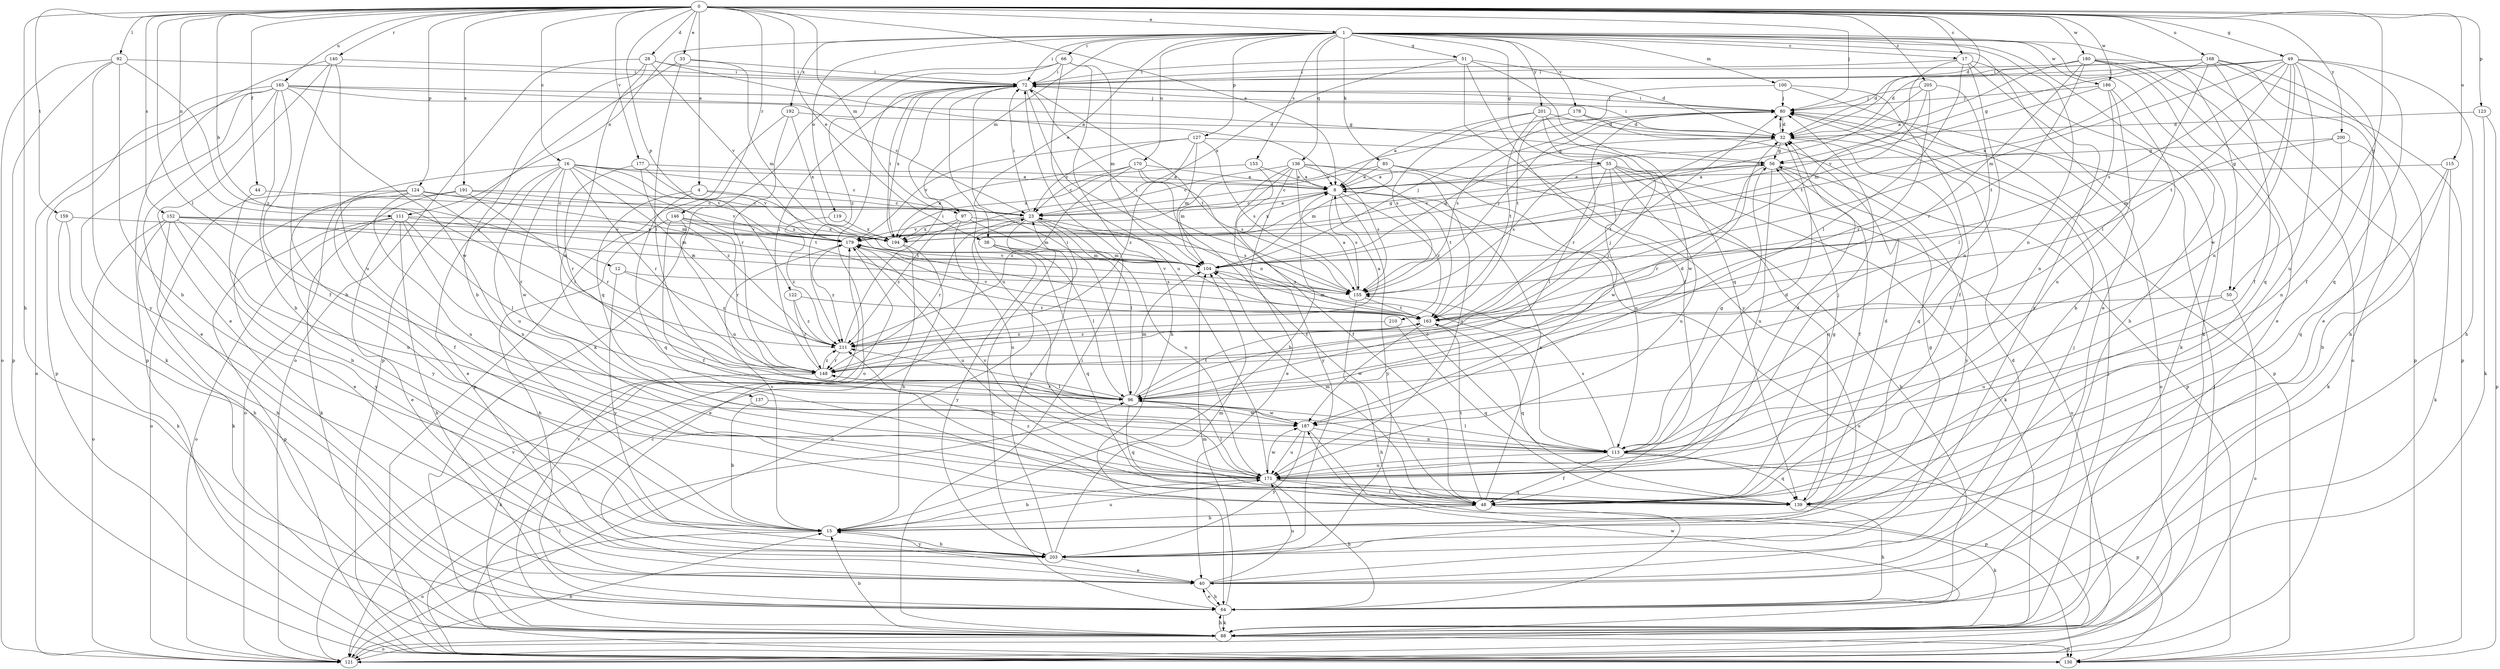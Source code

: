 strict digraph  {
0;
1;
4;
8;
12;
15;
16;
17;
23;
28;
32;
33;
38;
40;
44;
48;
49;
50;
51;
55;
56;
64;
66;
72;
80;
85;
88;
92;
96;
97;
100;
104;
111;
113;
115;
119;
121;
122;
123;
124;
127;
130;
136;
137;
139;
140;
146;
148;
152;
153;
155;
159;
163;
165;
168;
170;
171;
177;
178;
179;
180;
186;
187;
191;
192;
194;
200;
201;
203;
205;
210;
211;
0 -> 1  [label=a];
0 -> 4  [label=a];
0 -> 8  [label=a];
0 -> 12  [label=b];
0 -> 16  [label=c];
0 -> 17  [label=c];
0 -> 28  [label=d];
0 -> 32  [label=d];
0 -> 33  [label=e];
0 -> 38  [label=e];
0 -> 44  [label=f];
0 -> 49  [label=g];
0 -> 50  [label=g];
0 -> 64  [label=h];
0 -> 80  [label=j];
0 -> 92  [label=l];
0 -> 96  [label=l];
0 -> 97  [label=m];
0 -> 111  [label=n];
0 -> 115  [label=o];
0 -> 122  [label=p];
0 -> 123  [label=p];
0 -> 124  [label=p];
0 -> 140  [label=r];
0 -> 146  [label=r];
0 -> 152  [label=s];
0 -> 159  [label=t];
0 -> 165  [label=u];
0 -> 168  [label=u];
0 -> 177  [label=v];
0 -> 180  [label=w];
0 -> 186  [label=w];
0 -> 191  [label=x];
0 -> 200  [label=y];
0 -> 205  [label=z];
1 -> 17  [label=c];
1 -> 38  [label=e];
1 -> 40  [label=e];
1 -> 50  [label=g];
1 -> 51  [label=g];
1 -> 55  [label=g];
1 -> 64  [label=h];
1 -> 66  [label=i];
1 -> 72  [label=i];
1 -> 85  [label=k];
1 -> 88  [label=k];
1 -> 97  [label=m];
1 -> 100  [label=m];
1 -> 111  [label=n];
1 -> 113  [label=n];
1 -> 119  [label=o];
1 -> 127  [label=p];
1 -> 136  [label=q];
1 -> 153  [label=s];
1 -> 170  [label=u];
1 -> 178  [label=v];
1 -> 186  [label=w];
1 -> 192  [label=x];
1 -> 201  [label=y];
4 -> 23  [label=c];
4 -> 137  [label=q];
4 -> 139  [label=q];
4 -> 163  [label=t];
8 -> 23  [label=c];
8 -> 121  [label=o];
8 -> 155  [label=s];
8 -> 194  [label=x];
8 -> 203  [label=y];
8 -> 210  [label=z];
12 -> 155  [label=s];
12 -> 203  [label=y];
12 -> 211  [label=z];
15 -> 56  [label=g];
15 -> 121  [label=o];
15 -> 171  [label=u];
15 -> 179  [label=v];
15 -> 203  [label=y];
16 -> 8  [label=a];
16 -> 23  [label=c];
16 -> 40  [label=e];
16 -> 96  [label=l];
16 -> 121  [label=o];
16 -> 148  [label=r];
16 -> 163  [label=t];
16 -> 171  [label=u];
16 -> 179  [label=v];
16 -> 187  [label=w];
16 -> 211  [label=z];
17 -> 72  [label=i];
17 -> 88  [label=k];
17 -> 96  [label=l];
17 -> 113  [label=n];
17 -> 163  [label=t];
17 -> 203  [label=y];
23 -> 8  [label=a];
23 -> 64  [label=h];
23 -> 72  [label=i];
23 -> 96  [label=l];
23 -> 121  [label=o];
23 -> 148  [label=r];
23 -> 171  [label=u];
23 -> 179  [label=v];
28 -> 8  [label=a];
28 -> 15  [label=b];
28 -> 72  [label=i];
28 -> 113  [label=n];
28 -> 121  [label=o];
28 -> 179  [label=v];
32 -> 56  [label=g];
32 -> 72  [label=i];
32 -> 80  [label=j];
32 -> 139  [label=q];
32 -> 163  [label=t];
33 -> 72  [label=i];
33 -> 96  [label=l];
33 -> 104  [label=m];
33 -> 130  [label=p];
38 -> 96  [label=l];
38 -> 104  [label=m];
38 -> 139  [label=q];
38 -> 203  [label=y];
40 -> 32  [label=d];
40 -> 64  [label=h];
40 -> 80  [label=j];
40 -> 171  [label=u];
44 -> 15  [label=b];
44 -> 23  [label=c];
48 -> 8  [label=a];
48 -> 15  [label=b];
48 -> 56  [label=g];
48 -> 88  [label=k];
48 -> 104  [label=m];
48 -> 163  [label=t];
49 -> 32  [label=d];
49 -> 48  [label=f];
49 -> 56  [label=g];
49 -> 64  [label=h];
49 -> 72  [label=i];
49 -> 104  [label=m];
49 -> 113  [label=n];
49 -> 139  [label=q];
49 -> 155  [label=s];
49 -> 163  [label=t];
49 -> 171  [label=u];
49 -> 187  [label=w];
50 -> 121  [label=o];
50 -> 163  [label=t];
50 -> 171  [label=u];
51 -> 32  [label=d];
51 -> 48  [label=f];
51 -> 72  [label=i];
51 -> 139  [label=q];
51 -> 194  [label=x];
51 -> 203  [label=y];
55 -> 8  [label=a];
55 -> 88  [label=k];
55 -> 96  [label=l];
55 -> 121  [label=o];
55 -> 139  [label=q];
55 -> 155  [label=s];
55 -> 171  [label=u];
55 -> 187  [label=w];
56 -> 8  [label=a];
56 -> 48  [label=f];
56 -> 148  [label=r];
56 -> 171  [label=u];
56 -> 179  [label=v];
56 -> 203  [label=y];
64 -> 40  [label=e];
64 -> 88  [label=k];
64 -> 104  [label=m];
66 -> 64  [label=h];
66 -> 72  [label=i];
66 -> 88  [label=k];
66 -> 104  [label=m];
66 -> 171  [label=u];
66 -> 211  [label=z];
72 -> 80  [label=j];
72 -> 113  [label=n];
72 -> 121  [label=o];
72 -> 163  [label=t];
72 -> 171  [label=u];
72 -> 194  [label=x];
80 -> 32  [label=d];
80 -> 72  [label=i];
80 -> 121  [label=o];
80 -> 148  [label=r];
80 -> 155  [label=s];
85 -> 8  [label=a];
85 -> 23  [label=c];
85 -> 64  [label=h];
85 -> 104  [label=m];
85 -> 113  [label=n];
88 -> 15  [label=b];
88 -> 64  [label=h];
88 -> 72  [label=i];
88 -> 80  [label=j];
88 -> 121  [label=o];
88 -> 130  [label=p];
88 -> 179  [label=v];
88 -> 187  [label=w];
92 -> 15  [label=b];
92 -> 72  [label=i];
92 -> 121  [label=o];
92 -> 130  [label=p];
92 -> 203  [label=y];
92 -> 211  [label=z];
96 -> 32  [label=d];
96 -> 72  [label=i];
96 -> 104  [label=m];
96 -> 139  [label=q];
96 -> 148  [label=r];
96 -> 163  [label=t];
96 -> 187  [label=w];
96 -> 211  [label=z];
97 -> 104  [label=m];
97 -> 155  [label=s];
97 -> 171  [label=u];
97 -> 194  [label=x];
97 -> 211  [label=z];
100 -> 48  [label=f];
100 -> 80  [label=j];
100 -> 130  [label=p];
100 -> 163  [label=t];
104 -> 32  [label=d];
104 -> 80  [label=j];
104 -> 155  [label=s];
104 -> 179  [label=v];
111 -> 40  [label=e];
111 -> 64  [label=h];
111 -> 96  [label=l];
111 -> 104  [label=m];
111 -> 113  [label=n];
111 -> 121  [label=o];
111 -> 130  [label=p];
111 -> 194  [label=x];
113 -> 23  [label=c];
113 -> 32  [label=d];
113 -> 48  [label=f];
113 -> 56  [label=g];
113 -> 96  [label=l];
113 -> 130  [label=p];
113 -> 139  [label=q];
113 -> 155  [label=s];
113 -> 171  [label=u];
115 -> 8  [label=a];
115 -> 15  [label=b];
115 -> 88  [label=k];
115 -> 139  [label=q];
119 -> 194  [label=x];
119 -> 211  [label=z];
121 -> 15  [label=b];
121 -> 80  [label=j];
121 -> 179  [label=v];
122 -> 148  [label=r];
122 -> 163  [label=t];
122 -> 211  [label=z];
123 -> 32  [label=d];
123 -> 88  [label=k];
123 -> 130  [label=p];
124 -> 23  [label=c];
124 -> 48  [label=f];
124 -> 104  [label=m];
124 -> 121  [label=o];
124 -> 148  [label=r];
124 -> 171  [label=u];
124 -> 203  [label=y];
127 -> 23  [label=c];
127 -> 56  [label=g];
127 -> 104  [label=m];
127 -> 155  [label=s];
127 -> 179  [label=v];
127 -> 211  [label=z];
130 -> 23  [label=c];
130 -> 96  [label=l];
136 -> 8  [label=a];
136 -> 15  [label=b];
136 -> 23  [label=c];
136 -> 40  [label=e];
136 -> 104  [label=m];
136 -> 155  [label=s];
136 -> 163  [label=t];
136 -> 171  [label=u];
136 -> 203  [label=y];
137 -> 15  [label=b];
137 -> 187  [label=w];
139 -> 32  [label=d];
139 -> 64  [label=h];
139 -> 211  [label=z];
140 -> 15  [label=b];
140 -> 40  [label=e];
140 -> 72  [label=i];
140 -> 130  [label=p];
140 -> 171  [label=u];
146 -> 48  [label=f];
146 -> 64  [label=h];
146 -> 113  [label=n];
146 -> 148  [label=r];
146 -> 179  [label=v];
146 -> 194  [label=x];
148 -> 72  [label=i];
148 -> 80  [label=j];
148 -> 88  [label=k];
148 -> 96  [label=l];
148 -> 211  [label=z];
152 -> 64  [label=h];
152 -> 88  [label=k];
152 -> 121  [label=o];
152 -> 155  [label=s];
152 -> 171  [label=u];
152 -> 179  [label=v];
152 -> 194  [label=x];
152 -> 203  [label=y];
153 -> 8  [label=a];
153 -> 48  [label=f];
153 -> 194  [label=x];
155 -> 8  [label=a];
155 -> 64  [label=h];
155 -> 72  [label=i];
155 -> 80  [label=j];
155 -> 163  [label=t];
155 -> 179  [label=v];
159 -> 64  [label=h];
159 -> 88  [label=k];
159 -> 194  [label=x];
163 -> 104  [label=m];
163 -> 139  [label=q];
163 -> 179  [label=v];
163 -> 187  [label=w];
163 -> 211  [label=z];
165 -> 15  [label=b];
165 -> 23  [label=c];
165 -> 40  [label=e];
165 -> 48  [label=f];
165 -> 56  [label=g];
165 -> 80  [label=j];
165 -> 88  [label=k];
165 -> 121  [label=o];
165 -> 130  [label=p];
165 -> 187  [label=w];
168 -> 32  [label=d];
168 -> 40  [label=e];
168 -> 48  [label=f];
168 -> 64  [label=h];
168 -> 72  [label=i];
168 -> 96  [label=l];
168 -> 130  [label=p];
168 -> 194  [label=x];
170 -> 8  [label=a];
170 -> 23  [label=c];
170 -> 48  [label=f];
170 -> 155  [label=s];
170 -> 194  [label=x];
170 -> 211  [label=z];
171 -> 15  [label=b];
171 -> 32  [label=d];
171 -> 48  [label=f];
171 -> 64  [label=h];
171 -> 80  [label=j];
171 -> 96  [label=l];
171 -> 139  [label=q];
171 -> 179  [label=v];
171 -> 187  [label=w];
177 -> 8  [label=a];
177 -> 148  [label=r];
177 -> 179  [label=v];
177 -> 211  [label=z];
178 -> 32  [label=d];
178 -> 130  [label=p];
178 -> 179  [label=v];
179 -> 104  [label=m];
179 -> 171  [label=u];
179 -> 211  [label=z];
180 -> 8  [label=a];
180 -> 40  [label=e];
180 -> 72  [label=i];
180 -> 121  [label=o];
180 -> 130  [label=p];
180 -> 139  [label=q];
180 -> 148  [label=r];
180 -> 163  [label=t];
186 -> 15  [label=b];
186 -> 80  [label=j];
186 -> 113  [label=n];
186 -> 171  [label=u];
186 -> 179  [label=v];
187 -> 113  [label=n];
187 -> 130  [label=p];
187 -> 171  [label=u];
187 -> 203  [label=y];
191 -> 23  [label=c];
191 -> 40  [label=e];
191 -> 88  [label=k];
191 -> 148  [label=r];
191 -> 179  [label=v];
192 -> 32  [label=d];
192 -> 130  [label=p];
192 -> 148  [label=r];
192 -> 194  [label=x];
194 -> 15  [label=b];
194 -> 40  [label=e];
194 -> 56  [label=g];
194 -> 72  [label=i];
200 -> 56  [label=g];
200 -> 88  [label=k];
200 -> 104  [label=m];
200 -> 113  [label=n];
201 -> 8  [label=a];
201 -> 32  [label=d];
201 -> 96  [label=l];
201 -> 155  [label=s];
201 -> 163  [label=t];
201 -> 187  [label=w];
203 -> 15  [label=b];
203 -> 23  [label=c];
203 -> 40  [label=e];
203 -> 104  [label=m];
205 -> 80  [label=j];
205 -> 96  [label=l];
205 -> 104  [label=m];
205 -> 148  [label=r];
205 -> 179  [label=v];
210 -> 139  [label=q];
210 -> 211  [label=z];
211 -> 8  [label=a];
211 -> 72  [label=i];
211 -> 148  [label=r];
}

